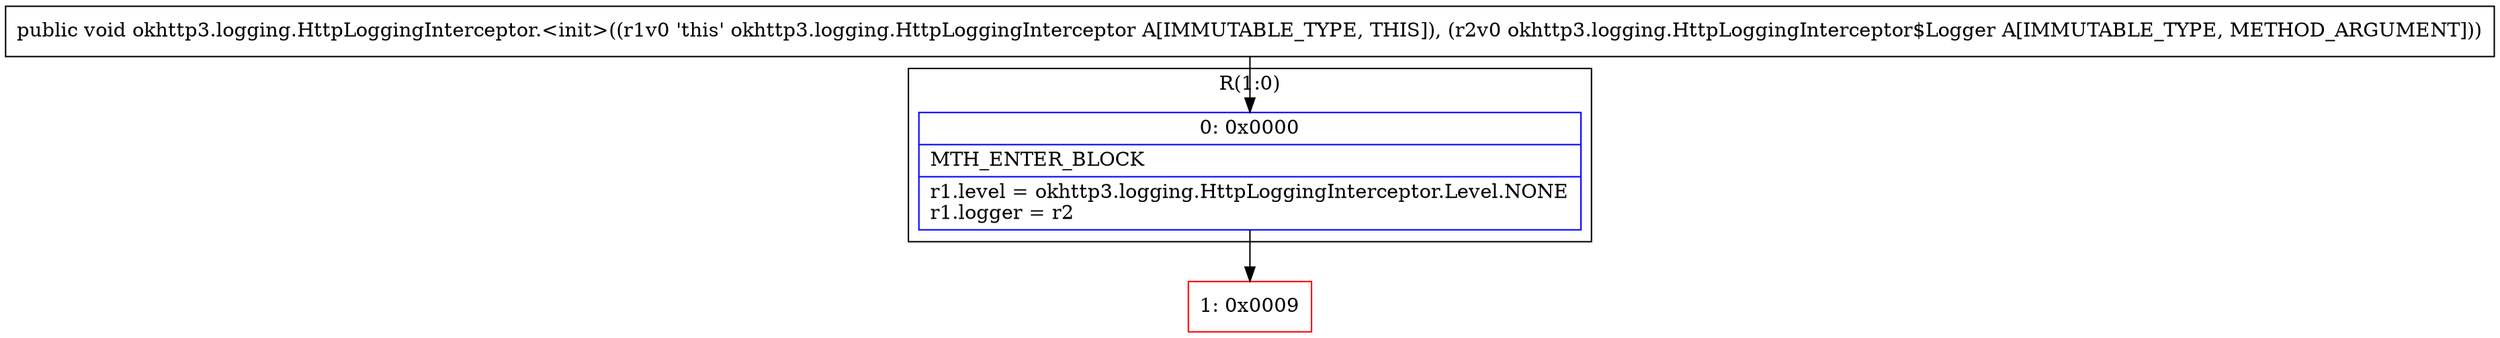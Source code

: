 digraph "CFG forokhttp3.logging.HttpLoggingInterceptor.\<init\>(Lokhttp3\/logging\/HttpLoggingInterceptor$Logger;)V" {
subgraph cluster_Region_1818777693 {
label = "R(1:0)";
node [shape=record,color=blue];
Node_0 [shape=record,label="{0\:\ 0x0000|MTH_ENTER_BLOCK\l|r1.level = okhttp3.logging.HttpLoggingInterceptor.Level.NONE\lr1.logger = r2\l}"];
}
Node_1 [shape=record,color=red,label="{1\:\ 0x0009}"];
MethodNode[shape=record,label="{public void okhttp3.logging.HttpLoggingInterceptor.\<init\>((r1v0 'this' okhttp3.logging.HttpLoggingInterceptor A[IMMUTABLE_TYPE, THIS]), (r2v0 okhttp3.logging.HttpLoggingInterceptor$Logger A[IMMUTABLE_TYPE, METHOD_ARGUMENT])) }"];
MethodNode -> Node_0;
Node_0 -> Node_1;
}

